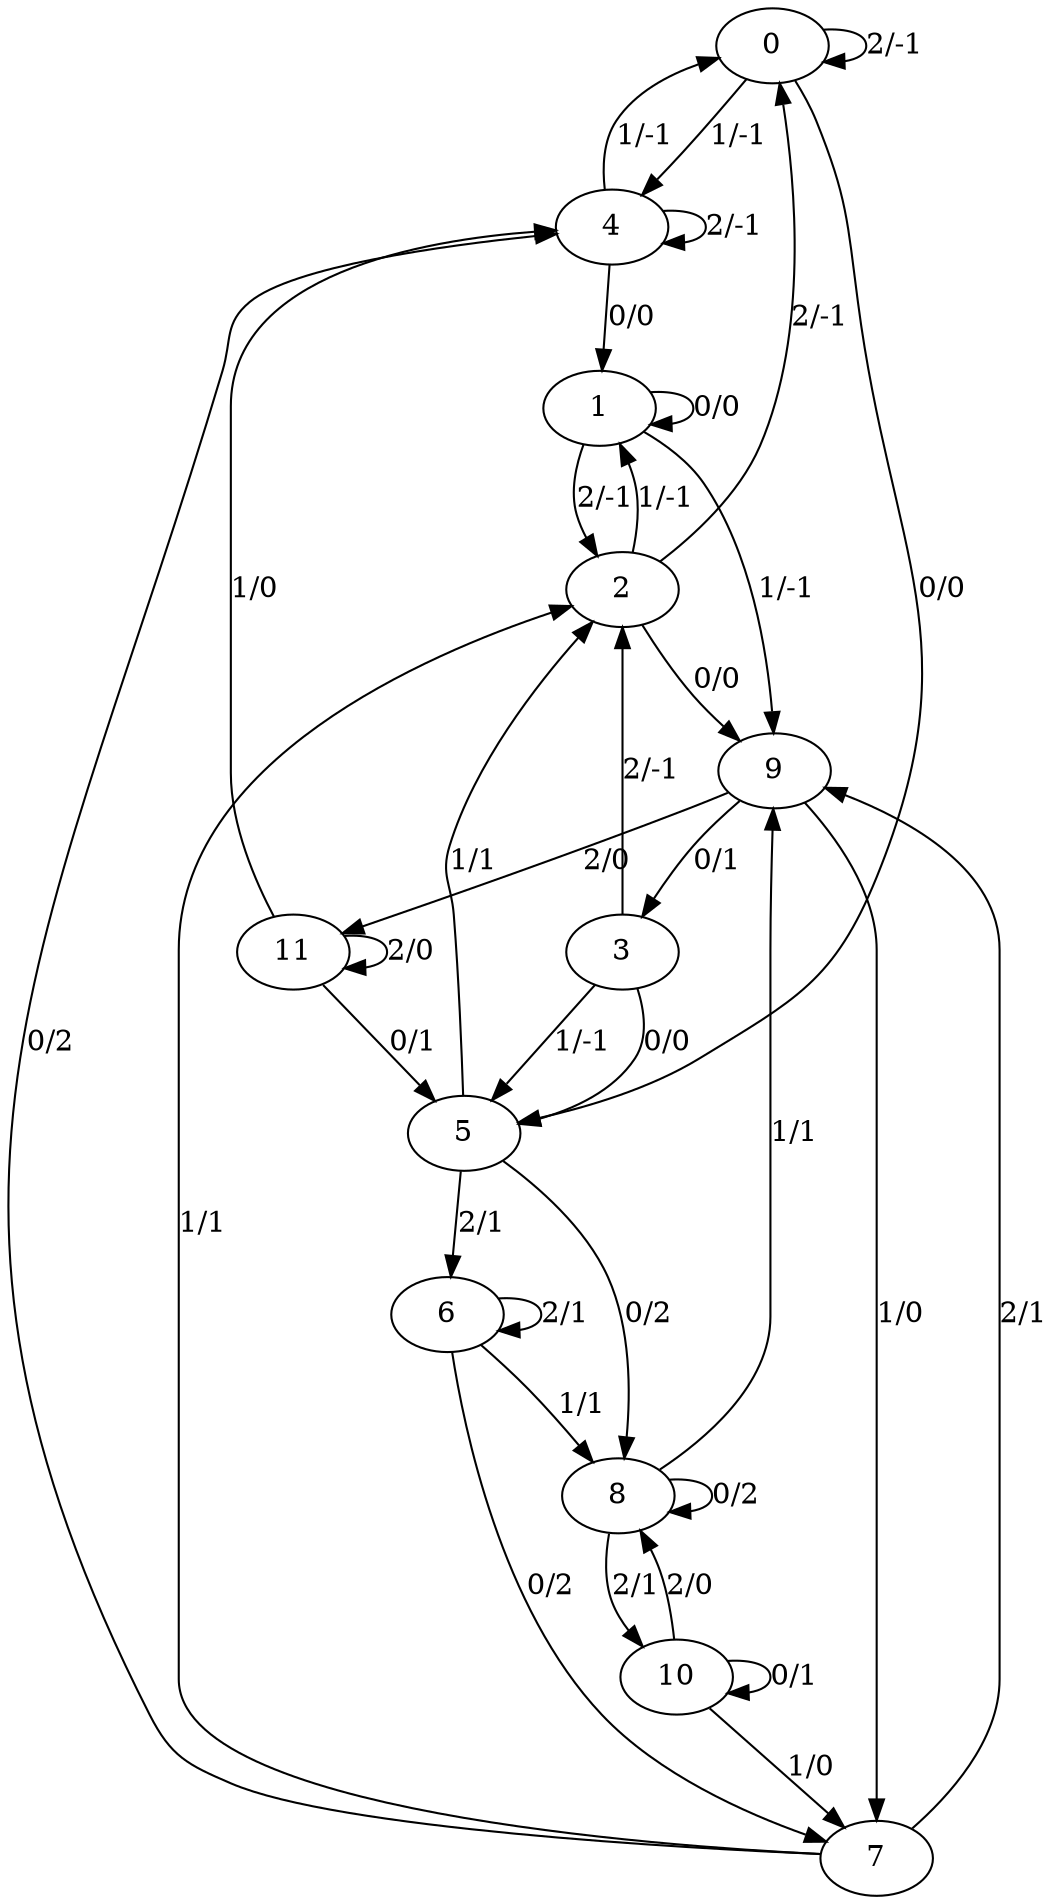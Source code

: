 digraph G {
0;
1;
2;
3;
4;
5;
6;
7;
8;
9;
10;
11;
0->5  [label="0/0", weight="0/0"];
0->4  [label="1/-1", weight="1/-1"];
0->0  [label="2/-1", weight="2/-1"];
1->1  [label="0/0", weight="0/0"];
1->9  [label="1/-1", weight="1/-1"];
1->2  [label="2/-1", weight="2/-1"];
2->9  [label="0/0", weight="0/0"];
2->1  [label="1/-1", weight="1/-1"];
2->0  [label="2/-1", weight="2/-1"];
3->5  [label="0/0", weight="0/0"];
3->5  [label="1/-1", weight="1/-1"];
3->2  [label="2/-1", weight="2/-1"];
4->1  [label="0/0", weight="0/0"];
4->0  [label="1/-1", weight="1/-1"];
4->4  [label="2/-1", weight="2/-1"];
5->8  [label="0/2", weight="0/2"];
5->2  [label="1/1", weight="1/1"];
5->6  [label="2/1", weight="2/1"];
6->7  [label="0/2", weight="0/2"];
6->8  [label="1/1", weight="1/1"];
6->6  [label="2/1", weight="2/1"];
7->4  [label="0/2", weight="0/2"];
7->2  [label="1/1", weight="1/1"];
7->9  [label="2/1", weight="2/1"];
8->8  [label="0/2", weight="0/2"];
8->9  [label="1/1", weight="1/1"];
8->10  [label="2/1", weight="2/1"];
9->3  [label="0/1", weight="0/1"];
9->7  [label="1/0", weight="1/0"];
9->11  [label="2/0", weight="2/0"];
10->10  [label="0/1", weight="0/1"];
10->7  [label="1/0", weight="1/0"];
10->8  [label="2/0", weight="2/0"];
11->5  [label="0/1", weight="0/1"];
11->4  [label="1/0", weight="1/0"];
11->11  [label="2/0", weight="2/0"];
}
